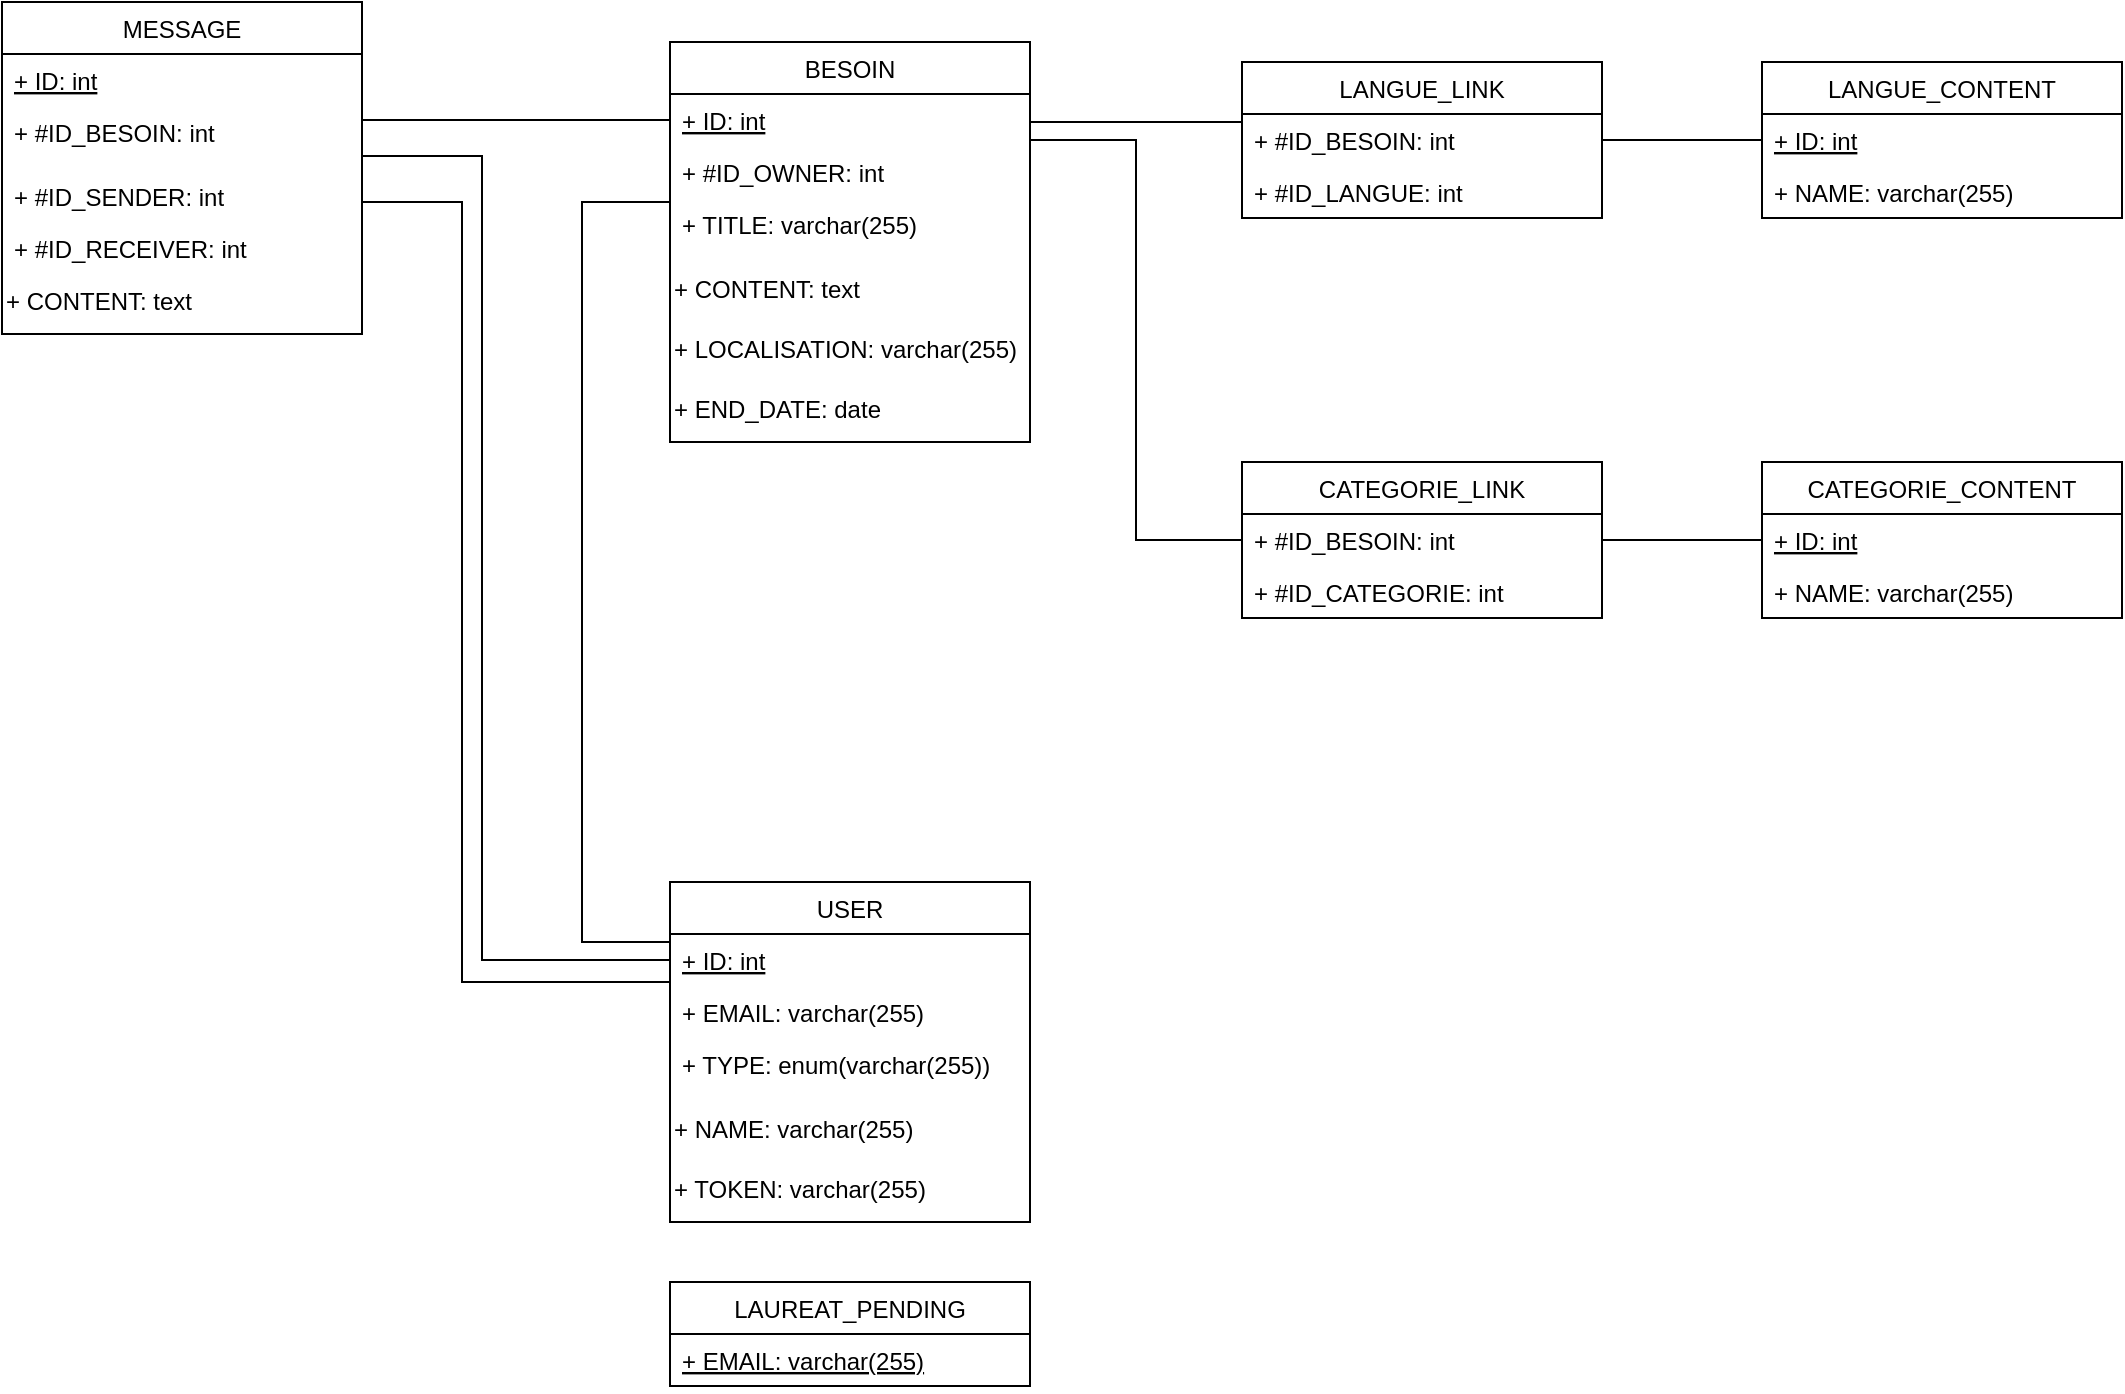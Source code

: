 <mxfile version="12.7.2" type="device"><diagram id="C5RBs43oDa-KdzZeNtuy" name="Page-1"><mxGraphModel dx="1940" dy="740" grid="1" gridSize="10" guides="1" tooltips="1" connect="1" arrows="1" fold="1" page="1" pageScale="1" pageWidth="827" pageHeight="1169" math="0" shadow="0"><root><mxCell id="WIyWlLk6GJQsqaUBKTNV-0"/><mxCell id="WIyWlLk6GJQsqaUBKTNV-1" parent="WIyWlLk6GJQsqaUBKTNV-0"/><mxCell id="oymv9D80aEhIIdzGMeEw-25" value="" style="edgeStyle=orthogonalEdgeStyle;rounded=0;orthogonalLoop=1;jettySize=auto;html=1;exitX=0;exitY=0.5;exitDx=0;exitDy=0;endArrow=none;endFill=0;" edge="1" parent="WIyWlLk6GJQsqaUBKTNV-1" source="oymv9D80aEhIIdzGMeEw-5" target="oymv9D80aEhIIdzGMeEw-19"><mxGeometry relative="1" as="geometry"><Array as="points"><mxPoint x="114" y="520"/><mxPoint x="70" y="520"/><mxPoint x="70" y="150"/></Array></mxGeometry></mxCell><mxCell id="oymv9D80aEhIIdzGMeEw-4" value="USER" style="swimlane;fontStyle=0;childLayout=stackLayout;horizontal=1;startSize=26;fillColor=none;horizontalStack=0;resizeParent=1;resizeParentMax=0;resizeLast=0;collapsible=1;marginBottom=0;" vertex="1" parent="WIyWlLk6GJQsqaUBKTNV-1"><mxGeometry x="114" y="490" width="180" height="170" as="geometry"/></mxCell><mxCell id="oymv9D80aEhIIdzGMeEw-5" value="+ ID: int" style="text;strokeColor=none;fillColor=none;align=left;verticalAlign=top;spacingLeft=4;spacingRight=4;overflow=hidden;rotatable=0;points=[[0,0.5],[1,0.5]];portConstraint=eastwest;fontStyle=4" vertex="1" parent="oymv9D80aEhIIdzGMeEw-4"><mxGeometry y="26" width="180" height="26" as="geometry"/></mxCell><mxCell id="oymv9D80aEhIIdzGMeEw-6" value="+ EMAIL: varchar(255)" style="text;strokeColor=none;fillColor=none;align=left;verticalAlign=top;spacingLeft=4;spacingRight=4;overflow=hidden;rotatable=0;points=[[0,0.5],[1,0.5]];portConstraint=eastwest;" vertex="1" parent="oymv9D80aEhIIdzGMeEw-4"><mxGeometry y="52" width="180" height="26" as="geometry"/></mxCell><mxCell id="oymv9D80aEhIIdzGMeEw-7" value="+ TYPE: enum(varchar(255))" style="text;strokeColor=none;fillColor=none;align=left;verticalAlign=top;spacingLeft=4;spacingRight=4;overflow=hidden;rotatable=0;points=[[0,0.5],[1,0.5]];portConstraint=eastwest;" vertex="1" parent="oymv9D80aEhIIdzGMeEw-4"><mxGeometry y="78" width="180" height="32" as="geometry"/></mxCell><mxCell id="oymv9D80aEhIIdzGMeEw-17" value="+ NAME: varchar(255)" style="text;html=1;" vertex="1" parent="oymv9D80aEhIIdzGMeEw-4"><mxGeometry y="110" width="180" height="30" as="geometry"/></mxCell><mxCell id="oymv9D80aEhIIdzGMeEw-18" value="+ TOKEN: varchar(255)" style="text;html=1;" vertex="1" parent="oymv9D80aEhIIdzGMeEw-4"><mxGeometry y="140" width="180" height="30" as="geometry"/></mxCell><mxCell id="oymv9D80aEhIIdzGMeEw-19" value="BESOIN" style="swimlane;fontStyle=0;childLayout=stackLayout;horizontal=1;startSize=26;fillColor=none;horizontalStack=0;resizeParent=1;resizeParentMax=0;resizeLast=0;collapsible=1;marginBottom=0;" vertex="1" parent="WIyWlLk6GJQsqaUBKTNV-1"><mxGeometry x="114" y="70" width="180" height="200" as="geometry"/></mxCell><mxCell id="oymv9D80aEhIIdzGMeEw-20" value="+ ID: int" style="text;strokeColor=none;fillColor=none;align=left;verticalAlign=top;spacingLeft=4;spacingRight=4;overflow=hidden;rotatable=0;points=[[0,0.5],[1,0.5]];portConstraint=eastwest;fontStyle=4" vertex="1" parent="oymv9D80aEhIIdzGMeEw-19"><mxGeometry y="26" width="180" height="26" as="geometry"/></mxCell><mxCell id="oymv9D80aEhIIdzGMeEw-21" value="+ #ID_OWNER: int&#xA;" style="text;strokeColor=none;fillColor=none;align=left;verticalAlign=top;spacingLeft=4;spacingRight=4;overflow=hidden;rotatable=0;points=[[0,0.5],[1,0.5]];portConstraint=eastwest;" vertex="1" parent="oymv9D80aEhIIdzGMeEw-19"><mxGeometry y="52" width="180" height="26" as="geometry"/></mxCell><mxCell id="oymv9D80aEhIIdzGMeEw-22" value="+ TITLE: varchar(255)" style="text;strokeColor=none;fillColor=none;align=left;verticalAlign=top;spacingLeft=4;spacingRight=4;overflow=hidden;rotatable=0;points=[[0,0.5],[1,0.5]];portConstraint=eastwest;" vertex="1" parent="oymv9D80aEhIIdzGMeEw-19"><mxGeometry y="78" width="180" height="32" as="geometry"/></mxCell><mxCell id="oymv9D80aEhIIdzGMeEw-23" value="+ CONTENT: text" style="text;html=1;" vertex="1" parent="oymv9D80aEhIIdzGMeEw-19"><mxGeometry y="110" width="180" height="30" as="geometry"/></mxCell><mxCell id="oymv9D80aEhIIdzGMeEw-58" value="&lt;div&gt;+ LOCALISATION: varchar(255)&lt;/div&gt;&lt;div&gt;&lt;br&gt;&lt;/div&gt;" style="text;html=1;" vertex="1" parent="oymv9D80aEhIIdzGMeEw-19"><mxGeometry y="140" width="180" height="30" as="geometry"/></mxCell><mxCell id="oymv9D80aEhIIdzGMeEw-57" value="&lt;div&gt;+ END_DATE: date&lt;/div&gt;&lt;div&gt;&lt;br&gt;&lt;/div&gt;" style="text;html=1;" vertex="1" parent="oymv9D80aEhIIdzGMeEw-19"><mxGeometry y="170" width="180" height="30" as="geometry"/></mxCell><mxCell id="oymv9D80aEhIIdzGMeEw-26" value="LANGUE_LINK" style="swimlane;fontStyle=0;childLayout=stackLayout;horizontal=1;startSize=26;fillColor=none;horizontalStack=0;resizeParent=1;resizeParentMax=0;resizeLast=0;collapsible=1;marginBottom=0;" vertex="1" parent="WIyWlLk6GJQsqaUBKTNV-1"><mxGeometry x="400" y="80" width="180" height="78" as="geometry"/></mxCell><mxCell id="oymv9D80aEhIIdzGMeEw-27" value="+ #ID_BESOIN: int" style="text;strokeColor=none;fillColor=none;align=left;verticalAlign=top;spacingLeft=4;spacingRight=4;overflow=hidden;rotatable=0;points=[[0,0.5],[1,0.5]];portConstraint=eastwest;fontStyle=0" vertex="1" parent="oymv9D80aEhIIdzGMeEw-26"><mxGeometry y="26" width="180" height="26" as="geometry"/></mxCell><mxCell id="oymv9D80aEhIIdzGMeEw-28" value="+ #ID_LANGUE: int&#xA;" style="text;strokeColor=none;fillColor=none;align=left;verticalAlign=top;spacingLeft=4;spacingRight=4;overflow=hidden;rotatable=0;points=[[0,0.5],[1,0.5]];portConstraint=eastwest;" vertex="1" parent="oymv9D80aEhIIdzGMeEw-26"><mxGeometry y="52" width="180" height="26" as="geometry"/></mxCell><mxCell id="oymv9D80aEhIIdzGMeEw-32" style="edgeStyle=orthogonalEdgeStyle;rounded=0;orthogonalLoop=1;jettySize=auto;html=1;exitX=1;exitY=0.5;exitDx=0;exitDy=0;entryX=0;entryY=0.5;entryDx=0;entryDy=0;endArrow=none;endFill=0;" edge="1" parent="WIyWlLk6GJQsqaUBKTNV-1" source="oymv9D80aEhIIdzGMeEw-20" target="oymv9D80aEhIIdzGMeEw-27"><mxGeometry relative="1" as="geometry"><Array as="points"><mxPoint x="294" y="110"/><mxPoint x="400" y="110"/></Array></mxGeometry></mxCell><mxCell id="oymv9D80aEhIIdzGMeEw-33" value="CATEGORIE_LINK" style="swimlane;fontStyle=0;childLayout=stackLayout;horizontal=1;startSize=26;fillColor=none;horizontalStack=0;resizeParent=1;resizeParentMax=0;resizeLast=0;collapsible=1;marginBottom=0;" vertex="1" parent="WIyWlLk6GJQsqaUBKTNV-1"><mxGeometry x="400" y="280" width="180" height="78" as="geometry"/></mxCell><mxCell id="oymv9D80aEhIIdzGMeEw-34" value="+ #ID_BESOIN: int" style="text;strokeColor=none;fillColor=none;align=left;verticalAlign=top;spacingLeft=4;spacingRight=4;overflow=hidden;rotatable=0;points=[[0,0.5],[1,0.5]];portConstraint=eastwest;fontStyle=0" vertex="1" parent="oymv9D80aEhIIdzGMeEw-33"><mxGeometry y="26" width="180" height="26" as="geometry"/></mxCell><mxCell id="oymv9D80aEhIIdzGMeEw-35" value="+ #ID_CATEGORIE: int&#xA;" style="text;strokeColor=none;fillColor=none;align=left;verticalAlign=top;spacingLeft=4;spacingRight=4;overflow=hidden;rotatable=0;points=[[0,0.5],[1,0.5]];portConstraint=eastwest;" vertex="1" parent="oymv9D80aEhIIdzGMeEw-33"><mxGeometry y="52" width="180" height="26" as="geometry"/></mxCell><mxCell id="oymv9D80aEhIIdzGMeEw-36" style="edgeStyle=orthogonalEdgeStyle;rounded=0;orthogonalLoop=1;jettySize=auto;html=1;exitX=1;exitY=0.5;exitDx=0;exitDy=0;endArrow=none;endFill=0;entryX=0;entryY=0.5;entryDx=0;entryDy=0;" edge="1" parent="WIyWlLk6GJQsqaUBKTNV-1" source="oymv9D80aEhIIdzGMeEw-20" target="oymv9D80aEhIIdzGMeEw-34"><mxGeometry relative="1" as="geometry"><mxPoint x="340" y="300" as="targetPoint"/><Array as="points"><mxPoint x="347" y="119"/><mxPoint x="347" y="319"/></Array></mxGeometry></mxCell><mxCell id="oymv9D80aEhIIdzGMeEw-37" value="CATEGORIE_CONTENT" style="swimlane;fontStyle=0;childLayout=stackLayout;horizontal=1;startSize=26;fillColor=none;horizontalStack=0;resizeParent=1;resizeParentMax=0;resizeLast=0;collapsible=1;marginBottom=0;" vertex="1" parent="WIyWlLk6GJQsqaUBKTNV-1"><mxGeometry x="660" y="280" width="180" height="78" as="geometry"/></mxCell><mxCell id="oymv9D80aEhIIdzGMeEw-38" value="+ ID: int" style="text;strokeColor=none;fillColor=none;align=left;verticalAlign=top;spacingLeft=4;spacingRight=4;overflow=hidden;rotatable=0;points=[[0,0.5],[1,0.5]];portConstraint=eastwest;fontStyle=4" vertex="1" parent="oymv9D80aEhIIdzGMeEw-37"><mxGeometry y="26" width="180" height="26" as="geometry"/></mxCell><mxCell id="oymv9D80aEhIIdzGMeEw-39" value="+ NAME: varchar(255)&#xA;&#xA;" style="text;strokeColor=none;fillColor=none;align=left;verticalAlign=top;spacingLeft=4;spacingRight=4;overflow=hidden;rotatable=0;points=[[0,0.5],[1,0.5]];portConstraint=eastwest;" vertex="1" parent="oymv9D80aEhIIdzGMeEw-37"><mxGeometry y="52" width="180" height="26" as="geometry"/></mxCell><mxCell id="oymv9D80aEhIIdzGMeEw-40" style="edgeStyle=orthogonalEdgeStyle;rounded=0;orthogonalLoop=1;jettySize=auto;html=1;exitX=1;exitY=0.5;exitDx=0;exitDy=0;entryX=0;entryY=0.5;entryDx=0;entryDy=0;endArrow=none;endFill=0;" edge="1" parent="WIyWlLk6GJQsqaUBKTNV-1" source="oymv9D80aEhIIdzGMeEw-34" target="oymv9D80aEhIIdzGMeEw-38"><mxGeometry relative="1" as="geometry"/></mxCell><mxCell id="oymv9D80aEhIIdzGMeEw-41" value="LANGUE_CONTENT" style="swimlane;fontStyle=0;childLayout=stackLayout;horizontal=1;startSize=26;fillColor=none;horizontalStack=0;resizeParent=1;resizeParentMax=0;resizeLast=0;collapsible=1;marginBottom=0;" vertex="1" parent="WIyWlLk6GJQsqaUBKTNV-1"><mxGeometry x="660" y="80" width="180" height="78" as="geometry"/></mxCell><mxCell id="oymv9D80aEhIIdzGMeEw-42" value="+ ID: int" style="text;strokeColor=none;fillColor=none;align=left;verticalAlign=top;spacingLeft=4;spacingRight=4;overflow=hidden;rotatable=0;points=[[0,0.5],[1,0.5]];portConstraint=eastwest;fontStyle=4" vertex="1" parent="oymv9D80aEhIIdzGMeEw-41"><mxGeometry y="26" width="180" height="26" as="geometry"/></mxCell><mxCell id="oymv9D80aEhIIdzGMeEw-43" value="+ NAME: varchar(255)&#xA;&#xA;" style="text;strokeColor=none;fillColor=none;align=left;verticalAlign=top;spacingLeft=4;spacingRight=4;overflow=hidden;rotatable=0;points=[[0,0.5],[1,0.5]];portConstraint=eastwest;" vertex="1" parent="oymv9D80aEhIIdzGMeEw-41"><mxGeometry y="52" width="180" height="26" as="geometry"/></mxCell><mxCell id="oymv9D80aEhIIdzGMeEw-44" style="edgeStyle=orthogonalEdgeStyle;rounded=0;orthogonalLoop=1;jettySize=auto;html=1;exitX=1;exitY=0.5;exitDx=0;exitDy=0;entryX=0;entryY=0.5;entryDx=0;entryDy=0;endArrow=none;endFill=0;" edge="1" parent="WIyWlLk6GJQsqaUBKTNV-1" source="oymv9D80aEhIIdzGMeEw-27" target="oymv9D80aEhIIdzGMeEw-41"><mxGeometry relative="1" as="geometry"/></mxCell><mxCell id="oymv9D80aEhIIdzGMeEw-45" value="LAUREAT_PENDING" style="swimlane;fontStyle=0;childLayout=stackLayout;horizontal=1;startSize=26;fillColor=none;horizontalStack=0;resizeParent=1;resizeParentMax=0;resizeLast=0;collapsible=1;marginBottom=0;" vertex="1" parent="WIyWlLk6GJQsqaUBKTNV-1"><mxGeometry x="114" y="690" width="180" height="52" as="geometry"/></mxCell><mxCell id="oymv9D80aEhIIdzGMeEw-46" value="+ EMAIL: varchar(255)" style="text;strokeColor=none;fillColor=none;align=left;verticalAlign=top;spacingLeft=4;spacingRight=4;overflow=hidden;rotatable=0;points=[[0,0.5],[1,0.5]];portConstraint=eastwest;fontStyle=4" vertex="1" parent="oymv9D80aEhIIdzGMeEw-45"><mxGeometry y="26" width="180" height="26" as="geometry"/></mxCell><mxCell id="oymv9D80aEhIIdzGMeEw-48" value="MESSAGE" style="swimlane;fontStyle=0;childLayout=stackLayout;horizontal=1;startSize=26;fillColor=none;horizontalStack=0;resizeParent=1;resizeParentMax=0;resizeLast=0;collapsible=1;marginBottom=0;" vertex="1" parent="WIyWlLk6GJQsqaUBKTNV-1"><mxGeometry x="-220" y="50" width="180" height="166" as="geometry"/></mxCell><mxCell id="oymv9D80aEhIIdzGMeEw-53" value="+ ID: int" style="text;strokeColor=none;fillColor=none;align=left;verticalAlign=top;spacingLeft=4;spacingRight=4;overflow=hidden;rotatable=0;points=[[0,0.5],[1,0.5]];portConstraint=eastwest;fontStyle=4" vertex="1" parent="oymv9D80aEhIIdzGMeEw-48"><mxGeometry y="26" width="180" height="26" as="geometry"/></mxCell><mxCell id="oymv9D80aEhIIdzGMeEw-51" value="+ #ID_BESOIN: int" style="text;strokeColor=none;fillColor=none;align=left;verticalAlign=top;spacingLeft=4;spacingRight=4;overflow=hidden;rotatable=0;points=[[0,0.5],[1,0.5]];portConstraint=eastwest;" vertex="1" parent="oymv9D80aEhIIdzGMeEw-48"><mxGeometry y="52" width="180" height="32" as="geometry"/></mxCell><mxCell id="oymv9D80aEhIIdzGMeEw-49" value="+ #ID_SENDER: int" style="text;strokeColor=none;fillColor=none;align=left;verticalAlign=top;spacingLeft=4;spacingRight=4;overflow=hidden;rotatable=0;points=[[0,0.5],[1,0.5]];portConstraint=eastwest;fontStyle=0" vertex="1" parent="oymv9D80aEhIIdzGMeEw-48"><mxGeometry y="84" width="180" height="26" as="geometry"/></mxCell><mxCell id="oymv9D80aEhIIdzGMeEw-50" value="+ #ID_RECEIVER: int&#xA;" style="text;strokeColor=none;fillColor=none;align=left;verticalAlign=top;spacingLeft=4;spacingRight=4;overflow=hidden;rotatable=0;points=[[0,0.5],[1,0.5]];portConstraint=eastwest;" vertex="1" parent="oymv9D80aEhIIdzGMeEw-48"><mxGeometry y="110" width="180" height="26" as="geometry"/></mxCell><mxCell id="oymv9D80aEhIIdzGMeEw-52" value="+ CONTENT: text" style="text;html=1;" vertex="1" parent="oymv9D80aEhIIdzGMeEw-48"><mxGeometry y="136" width="180" height="30" as="geometry"/></mxCell><mxCell id="oymv9D80aEhIIdzGMeEw-54" style="edgeStyle=orthogonalEdgeStyle;rounded=0;orthogonalLoop=1;jettySize=auto;html=1;exitX=1;exitY=0.5;exitDx=0;exitDy=0;endArrow=none;endFill=0;entryX=0;entryY=0.5;entryDx=0;entryDy=0;" edge="1" parent="WIyWlLk6GJQsqaUBKTNV-1" source="oymv9D80aEhIIdzGMeEw-49" target="oymv9D80aEhIIdzGMeEw-5"><mxGeometry relative="1" as="geometry"><mxPoint x="90" y="500" as="targetPoint"/><Array as="points"><mxPoint x="20" y="127"/><mxPoint x="20" y="529"/></Array></mxGeometry></mxCell><mxCell id="oymv9D80aEhIIdzGMeEw-55" style="edgeStyle=orthogonalEdgeStyle;rounded=0;orthogonalLoop=1;jettySize=auto;html=1;exitX=1;exitY=0.5;exitDx=0;exitDy=0;entryX=0;entryY=0.5;entryDx=0;entryDy=0;endArrow=none;endFill=0;" edge="1" parent="WIyWlLk6GJQsqaUBKTNV-1" source="oymv9D80aEhIIdzGMeEw-49" target="oymv9D80aEhIIdzGMeEw-5"><mxGeometry relative="1" as="geometry"><Array as="points"><mxPoint x="-40" y="150"/><mxPoint x="10" y="150"/><mxPoint x="10" y="540"/><mxPoint x="114" y="540"/></Array></mxGeometry></mxCell><mxCell id="oymv9D80aEhIIdzGMeEw-56" style="edgeStyle=orthogonalEdgeStyle;rounded=0;orthogonalLoop=1;jettySize=auto;html=1;entryX=0;entryY=0.5;entryDx=0;entryDy=0;endArrow=none;endFill=0;" edge="1" parent="WIyWlLk6GJQsqaUBKTNV-1" source="oymv9D80aEhIIdzGMeEw-51" target="oymv9D80aEhIIdzGMeEw-20"><mxGeometry relative="1" as="geometry"><Array as="points"><mxPoint x="20" y="109"/><mxPoint x="20" y="109"/></Array></mxGeometry></mxCell></root></mxGraphModel></diagram></mxfile>